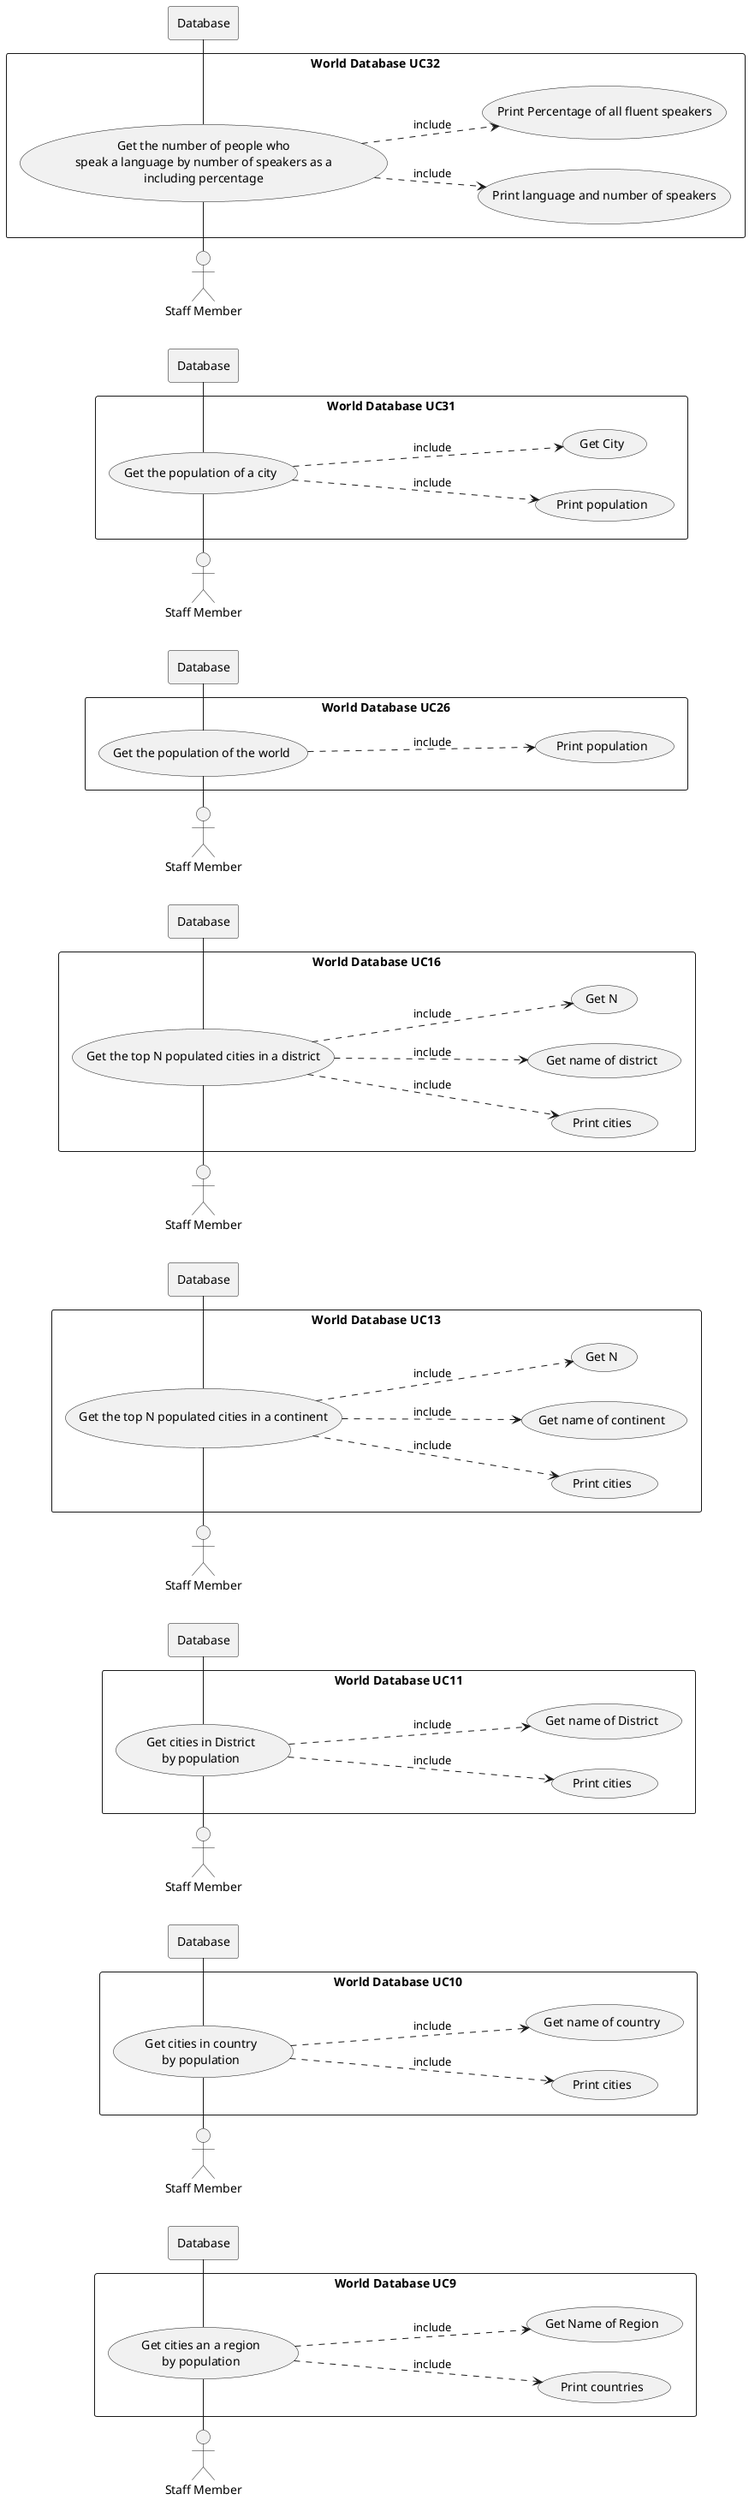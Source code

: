 @startuml
/'#9'/
/'As a Staff Member, I want to view the cities an a region organised by population descending.'/
actor staff9 as "Staff Member"

rectangle Database9 as "Database"

rectangle "World Database UC9" {
    usecase UC9 as "Get cities an a region
     by population"

    usecase UC9a as "Print countries"
    usecase UC9b as "Get Name of Region"
    staff9 - UC9
    UC9 ..> UC9b : include
    UC9 ..> UC9a : include
    UC9 - Database9
}

/'#10'/
/'As a Staff Member, I want to view cities in a country by population.'/
actor staff10 as "Staff Member"

rectangle Database10 as "Database"

rectangle "World Database UC10" {
    usecase UC10 as "Get cities in country
    by population"

    usecase UC10a as "Print cities"

     usecase UC10b as "Get name of country"

    staff10 - UC10
    UC10 ..> UC10a : include
    UC10 ..> UC10b : include
    UC10 - Database10
}

/'#11'/
/'As a Staff Member, I want to view cities in a District by population.'/
actor staff11 as "Staff Member"

rectangle Database11 as "Database"

rectangle "World Database UC11" {
    usecase UC11 as "Get cities in District
    by population"

    usecase UC11a as "Print cities"

     usecase UC11b as "Get name of District"

    staff11 - UC11
    UC11 ..> UC11a : include
    UC11 ..> UC11b : include
    UC11 - Database11
}

/'#13'/
/'As a Staff Member, I want to view the top N populated cities in a continent where N is provided by the user.'/
actor staff13 as "Staff Member"

rectangle Database13 as "Database"

rectangle "World Database UC13" {
    usecase UC13 as "Get the top N populated cities in a continent"

    usecase UC13a as "Print cities"

     usecase UC13b as "Get name of continent"

     usecase UC13c as "Get N"

    staff13 - UC13
    UC13 ..> UC13a : include
    UC13 ..> UC13b : include
    UC13 ..> UC13c : include
    UC13 - Database13
}

/'#16'/
/'As a Staff Member, I want to view the top N populated cities in a district where N is provided by the user.'/
actor staff16 as "Staff Member"

rectangle Database16 as "Database"

rectangle "World Database UC16" {
    usecase UC16 as "Get the top N populated cities in a district"

    usecase UC16a as "Print cities"

     usecase UC16b as "Get name of district"

     usecase UC16c as "Get N"

    staff16 - UC16
    UC16 ..> UC16a : include
    UC16 ..> UC16b : include
    UC16 ..> UC16c : include
    UC16 - Database16
}

/'#26'/
/'As a Staff Member, I want to view the population of the world.'/
actor staff26 as "Staff Member"

rectangle Database26 as "Database"

rectangle "World Database UC26" {
    usecase UC26 as "Get the population of the world"

    usecase UC26a as "Print population"

    staff26 - UC26
    UC26 ..> UC26a : include
    UC26 - Database26
}

/'#31'/
/'As a Staff Member, I want to view the population of a city.'/
actor staff31 as "Staff Member"

rectangle Database31 as "Database"

rectangle "World Database UC31" {
    usecase UC31 as "Get the population of a city"

    usecase UC31a as "Print population"

    usecase UC31b as "Get City"

    staff31 - UC31
    UC31 ..> UC31a : include
    UC31 ..> UC31b : include
    UC31 - Database31
}

/'#32'/
/'As a Staff Member, I want to view the number of people who speak a language, from greatest number to smallest (Including percentage)'/
actor staff32 as "Staff Member"

rectangle Database32 as "Database"

rectangle "World Database UC32" {
    usecase UC32 as "Get the number of people who
    speak a language by number of speakers as a
    including percentage"

    usecase UC32a as "Print language and number of speakers"

    usecase UC32b as "Print Percentage of all fluent speakers"

    staff32 - UC32
    UC32 ..> UC32a : include
    UC32 ..> UC32b : include
    UC32 - Database32
}
left to right direction
@enduml